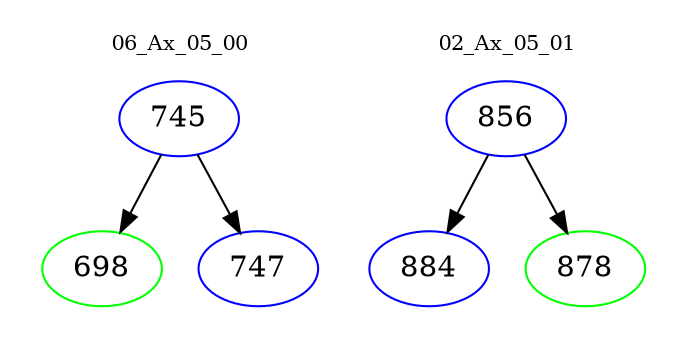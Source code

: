 digraph{
subgraph cluster_0 {
color = white
label = "06_Ax_05_00";
fontsize=10;
T0_745 [label="745", color="blue"]
T0_745 -> T0_698 [color="black"]
T0_698 [label="698", color="green"]
T0_745 -> T0_747 [color="black"]
T0_747 [label="747", color="blue"]
}
subgraph cluster_1 {
color = white
label = "02_Ax_05_01";
fontsize=10;
T1_856 [label="856", color="blue"]
T1_856 -> T1_884 [color="black"]
T1_884 [label="884", color="blue"]
T1_856 -> T1_878 [color="black"]
T1_878 [label="878", color="green"]
}
}
